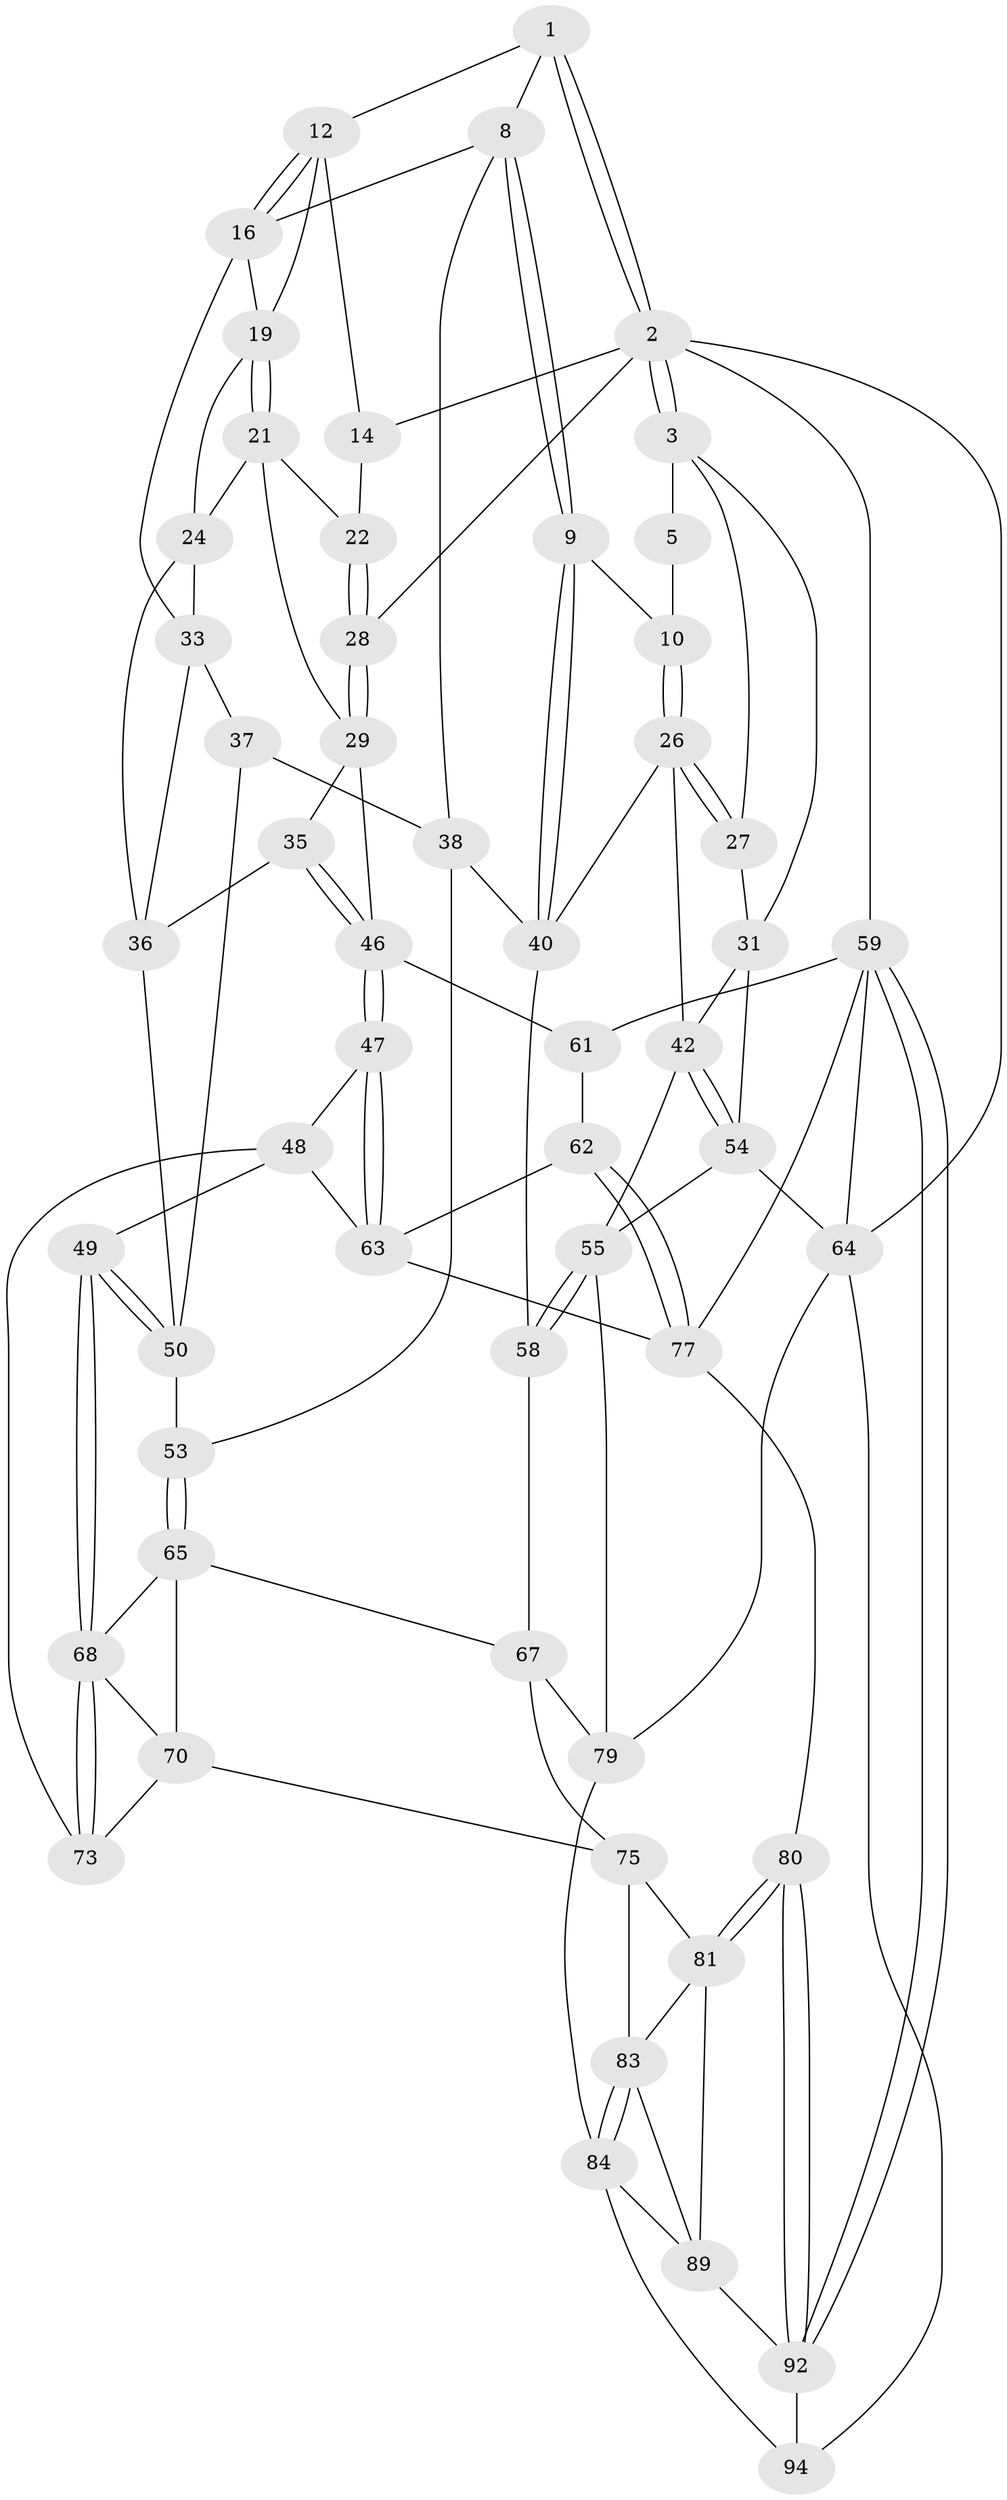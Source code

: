 // original degree distribution, {3: 0.02127659574468085, 6: 0.20212765957446807, 5: 0.5531914893617021, 4: 0.22340425531914893}
// Generated by graph-tools (version 1.1) at 2025/42/03/06/25 10:42:28]
// undirected, 55 vertices, 126 edges
graph export_dot {
graph [start="1"]
  node [color=gray90,style=filled];
  1 [pos="+0.22503142605641116+0",super="+7"];
  2 [pos="+0+0",super="+15"];
  3 [pos="+0+0",super="+4"];
  5 [pos="+0.0862719634361264+0.0469773132452021",super="+6"];
  8 [pos="+0.40230982783569486+0.12987315436080932",super="+18"];
  9 [pos="+0.38220467908789474+0.13724874740612336"];
  10 [pos="+0.25752132616770734+0.16286205141714064",super="+11"];
  12 [pos="+0.5950703729964335+0",super="+13"];
  14 [pos="+1+0"];
  16 [pos="+0.5394797910818215+0.13976659767107222",super="+17"];
  19 [pos="+0.7033250716016692+0",super="+20"];
  21 [pos="+0.829093155239673+0.1195931936823077",super="+23"];
  22 [pos="+0.8555286778680671+0.09189566223229799"];
  24 [pos="+0.742479985510383+0.19920472335050204",super="+25"];
  26 [pos="+0.2427199420558088+0.18463799190791666",super="+44"];
  27 [pos="+0.04919291042540699+0.12627739749221928"];
  28 [pos="+1+0.03502199514117843"];
  29 [pos="+1+0.04284052557538052",super="+30"];
  31 [pos="+0.05484282123136435+0.2502707160867189",super="+32"];
  33 [pos="+0.6889234279968824+0.2346533559645666",super="+34"];
  35 [pos="+0.8892882424340023+0.26728850525646297"];
  36 [pos="+0.8358498688546354+0.2705048181258682",super="+41"];
  37 [pos="+0.5098572914840591+0.31768059952333716"];
  38 [pos="+0.4948933143546371+0.3218202230684087",super="+39"];
  40 [pos="+0.42503585127961513+0.3842785555994292",super="+45"];
  42 [pos="+0.14889543745057382+0.3059641474675102",super="+43"];
  46 [pos="+0.905941873153059+0.28793972874836454",super="+51"];
  47 [pos="+0.9044527878414209+0.4180909589304832"];
  48 [pos="+0.7458477134105816+0.42162467929591835",super="+72"];
  49 [pos="+0.7162388260474543+0.41495381678139265"];
  50 [pos="+0.7095156991576206+0.40709019555407744",super="+52"];
  53 [pos="+0.5579469167068882+0.45343076406295857"];
  54 [pos="+0+0.5221902988159263",super="+57"];
  55 [pos="+0.18053445509081265+0.6193438156097338",super="+56"];
  58 [pos="+0.3643450816370875+0.5429689393958367"];
  59 [pos="+1+1",super="+60"];
  61 [pos="+1+0.4949752488939981"];
  62 [pos="+1+0.4970081306992179"];
  63 [pos="+1+0.49302499741727274",super="+71"];
  64 [pos="+0+1",super="+86"];
  65 [pos="+0.5415787408427231+0.5089991484651141",super="+66"];
  67 [pos="+0.44021786710646993+0.5920702448794697",super="+76"];
  68 [pos="+0.7024091040913318+0.4554374831626782",super="+69"];
  70 [pos="+0.6013150804634184+0.5502569415507719",super="+74"];
  73 [pos="+0.6969656236650709+0.6171119878113998"];
  75 [pos="+0.5881225272455484+0.702590932839081",super="+82"];
  77 [pos="+0.9448877277397705+0.7559014712592191",super="+78"];
  79 [pos="+0.36532967633694435+0.7929466086901407",super="+85"];
  80 [pos="+0.8461179382382206+0.7975849461747148"];
  81 [pos="+0.8386452842891821+0.7973303146399484",super="+87"];
  83 [pos="+0.5769325290189701+0.7685791445102229",super="+88"];
  84 [pos="+0.4281030092534293+0.8549123814643119",super="+90"];
  89 [pos="+0.5771229700331033+0.9394246817737423",super="+91"];
  92 [pos="+0.96558167625136+1",super="+93"];
  94 [pos="+0.33200563121725424+1"];
  1 -- 2;
  1 -- 2;
  1 -- 8;
  1 -- 12;
  2 -- 3;
  2 -- 3;
  2 -- 64;
  2 -- 59;
  2 -- 28;
  2 -- 14;
  3 -- 27;
  3 -- 5;
  3 -- 31;
  5 -- 10 [weight=2];
  8 -- 9;
  8 -- 9;
  8 -- 38;
  8 -- 16;
  9 -- 10;
  9 -- 40;
  9 -- 40;
  10 -- 26;
  10 -- 26;
  12 -- 16;
  12 -- 16;
  12 -- 19;
  12 -- 14;
  14 -- 22;
  16 -- 19;
  16 -- 33;
  19 -- 21;
  19 -- 21;
  19 -- 24;
  21 -- 22;
  21 -- 24;
  21 -- 29;
  22 -- 28;
  22 -- 28;
  24 -- 36;
  24 -- 33;
  26 -- 27;
  26 -- 27;
  26 -- 40;
  26 -- 42;
  27 -- 31;
  28 -- 29;
  28 -- 29;
  29 -- 35;
  29 -- 46;
  31 -- 42;
  31 -- 54;
  33 -- 36;
  33 -- 37;
  35 -- 36;
  35 -- 46;
  35 -- 46;
  36 -- 50;
  37 -- 38;
  37 -- 50;
  38 -- 40;
  38 -- 53;
  40 -- 58;
  42 -- 54;
  42 -- 54;
  42 -- 55;
  46 -- 47;
  46 -- 47;
  46 -- 61;
  47 -- 48;
  47 -- 63;
  47 -- 63;
  48 -- 49;
  48 -- 73;
  48 -- 63;
  49 -- 50;
  49 -- 50;
  49 -- 68;
  49 -- 68;
  50 -- 53;
  53 -- 65;
  53 -- 65;
  54 -- 64;
  54 -- 55;
  55 -- 58;
  55 -- 58;
  55 -- 79;
  58 -- 67;
  59 -- 92;
  59 -- 92;
  59 -- 64;
  59 -- 61;
  59 -- 77;
  61 -- 62;
  62 -- 63;
  62 -- 77;
  62 -- 77;
  63 -- 77;
  64 -- 94;
  64 -- 79;
  65 -- 68;
  65 -- 67;
  65 -- 70;
  67 -- 75;
  67 -- 79;
  68 -- 73;
  68 -- 73;
  68 -- 70;
  70 -- 73;
  70 -- 75;
  75 -- 81;
  75 -- 83;
  77 -- 80;
  79 -- 84;
  80 -- 81;
  80 -- 81;
  80 -- 92;
  80 -- 92;
  81 -- 89;
  81 -- 83;
  83 -- 84;
  83 -- 84;
  83 -- 89;
  84 -- 89;
  84 -- 94;
  89 -- 92;
  92 -- 94;
}
